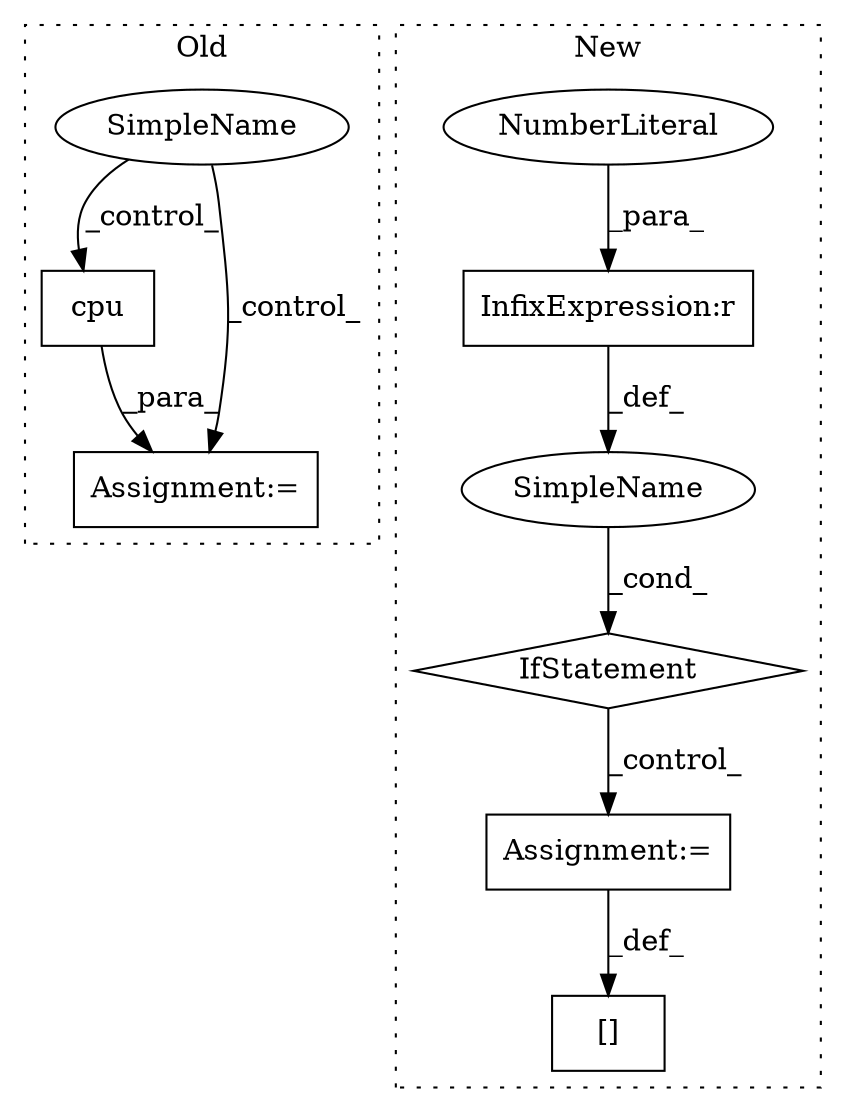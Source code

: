digraph G {
subgraph cluster0 {
1 [label="cpu" a="32" s="3693" l="5" shape="box"];
6 [label="Assignment:=" a="7" s="3690" l="1" shape="box"];
8 [label="SimpleName" a="42" s="" l="" shape="ellipse"];
label = "Old";
style="dotted";
}
subgraph cluster1 {
2 [label="IfStatement" a="25" s="2379,2454" l="4,2" shape="diamond"];
3 [label="Assignment:=" a="7" s="2796" l="1" shape="box"];
4 [label="SimpleName" a="42" s="" l="" shape="ellipse"];
5 [label="InfixExpression:r" a="27" s="2447" l="3" shape="box"];
7 [label="NumberLiteral" a="34" s="2450" l="3" shape="ellipse"];
9 [label="[]" a="2" s="2781,2795" l="13,1" shape="box"];
label = "New";
style="dotted";
}
1 -> 6 [label="_para_"];
2 -> 3 [label="_control_"];
3 -> 9 [label="_def_"];
4 -> 2 [label="_cond_"];
5 -> 4 [label="_def_"];
7 -> 5 [label="_para_"];
8 -> 1 [label="_control_"];
8 -> 6 [label="_control_"];
}